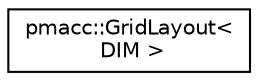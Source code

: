 digraph "Graphical Class Hierarchy"
{
 // LATEX_PDF_SIZE
  edge [fontname="Helvetica",fontsize="10",labelfontname="Helvetica",labelfontsize="10"];
  node [fontname="Helvetica",fontsize="10",shape=record];
  rankdir="LR";
  Node0 [label="pmacc::GridLayout\<\l DIM \>",height=0.2,width=0.4,color="black", fillcolor="white", style="filled",URL="$classpmacc_1_1_grid_layout.html",tooltip="Describes layout of a DIM-dimensional data grid including the actual grid and optional guards."];
}
